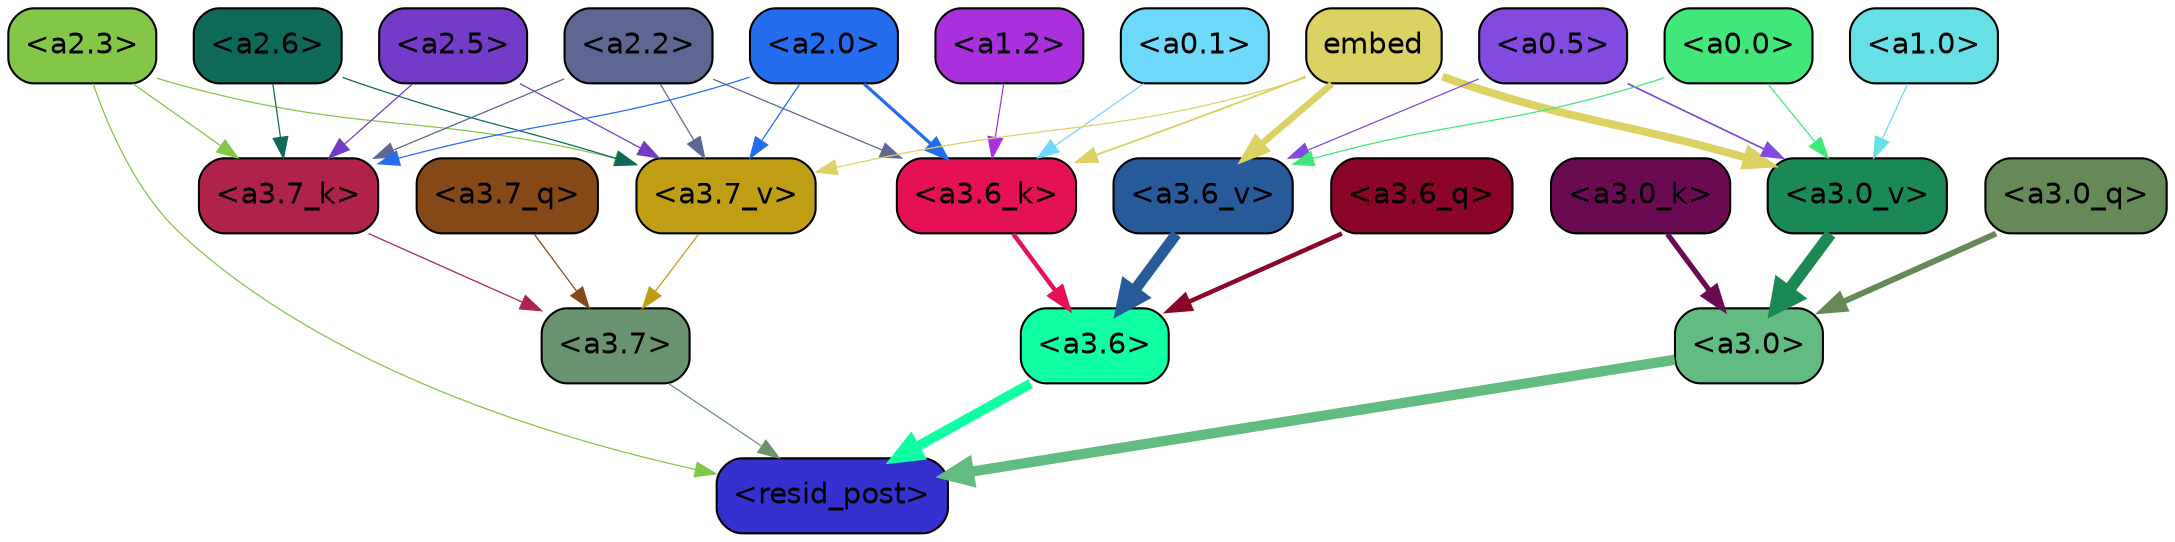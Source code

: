 strict digraph "" {
	graph [bgcolor=transparent,
		layout=dot,
		overlap=false,
		splines=true
	];
	"<a3.7>"	[color=black,
		fillcolor="#6a9370",
		fontname=Helvetica,
		shape=box,
		style="filled, rounded"];
	"<resid_post>"	[color=black,
		fillcolor="#3431ce",
		fontname=Helvetica,
		shape=box,
		style="filled, rounded"];
	"<a3.7>" -> "<resid_post>"	[color="#6a9370",
		penwidth=0.6];
	"<a3.6>"	[color=black,
		fillcolor="#11ffa3",
		fontname=Helvetica,
		shape=box,
		style="filled, rounded"];
	"<a3.6>" -> "<resid_post>"	[color="#11ffa3",
		penwidth=4.751592040061951];
	"<a3.0>"	[color=black,
		fillcolor="#62bc82",
		fontname=Helvetica,
		shape=box,
		style="filled, rounded"];
	"<a3.0>" -> "<resid_post>"	[color="#62bc82",
		penwidth=4.904066681861877];
	"<a2.3>"	[color=black,
		fillcolor="#84c748",
		fontname=Helvetica,
		shape=box,
		style="filled, rounded"];
	"<a2.3>" -> "<resid_post>"	[color="#84c748",
		penwidth=0.6];
	"<a3.7_k>"	[color=black,
		fillcolor="#af234a",
		fontname=Helvetica,
		shape=box,
		style="filled, rounded"];
	"<a2.3>" -> "<a3.7_k>"	[color="#84c748",
		penwidth=0.6069068089127541];
	"<a3.7_v>"	[color=black,
		fillcolor="#bf9e16",
		fontname=Helvetica,
		shape=box,
		style="filled, rounded"];
	"<a2.3>" -> "<a3.7_v>"	[color="#84c748",
		penwidth=0.6];
	"<a3.7_q>"	[color=black,
		fillcolor="#854918",
		fontname=Helvetica,
		shape=box,
		style="filled, rounded"];
	"<a3.7_q>" -> "<a3.7>"	[color="#854918",
		penwidth=0.6];
	"<a3.6_q>"	[color=black,
		fillcolor="#8a0527",
		fontname=Helvetica,
		shape=box,
		style="filled, rounded"];
	"<a3.6_q>" -> "<a3.6>"	[color="#8a0527",
		penwidth=2.160832464694977];
	"<a3.0_q>"	[color=black,
		fillcolor="#668958",
		fontname=Helvetica,
		shape=box,
		style="filled, rounded"];
	"<a3.0_q>" -> "<a3.0>"	[color="#668958",
		penwidth=2.870753765106201];
	"<a3.7_k>" -> "<a3.7>"	[color="#af234a",
		penwidth=0.6];
	"<a3.6_k>"	[color=black,
		fillcolor="#e41255",
		fontname=Helvetica,
		shape=box,
		style="filled, rounded"];
	"<a3.6_k>" -> "<a3.6>"	[color="#e41255",
		penwidth=2.13908451795578];
	"<a3.0_k>"	[color=black,
		fillcolor="#6a0a52",
		fontname=Helvetica,
		shape=box,
		style="filled, rounded"];
	"<a3.0_k>" -> "<a3.0>"	[color="#6a0a52",
		penwidth=2.520303964614868];
	"<a3.7_v>" -> "<a3.7>"	[color="#bf9e16",
		penwidth=0.6];
	"<a3.6_v>"	[color=black,
		fillcolor="#265a99",
		fontname=Helvetica,
		shape=box,
		style="filled, rounded"];
	"<a3.6_v>" -> "<a3.6>"	[color="#265a99",
		penwidth=5.297133803367615];
	"<a3.0_v>"	[color=black,
		fillcolor="#1a8956",
		fontname=Helvetica,
		shape=box,
		style="filled, rounded"];
	"<a3.0_v>" -> "<a3.0>"	[color="#1a8956",
		penwidth=5.680712580680847];
	"<a2.6>"	[color=black,
		fillcolor="#0e6959",
		fontname=Helvetica,
		shape=box,
		style="filled, rounded"];
	"<a2.6>" -> "<a3.7_k>"	[color="#0e6959",
		penwidth=0.6];
	"<a2.6>" -> "<a3.7_v>"	[color="#0e6959",
		penwidth=0.6];
	"<a2.5>"	[color=black,
		fillcolor="#743bc8",
		fontname=Helvetica,
		shape=box,
		style="filled, rounded"];
	"<a2.5>" -> "<a3.7_k>"	[color="#743bc8",
		penwidth=0.6];
	"<a2.5>" -> "<a3.7_v>"	[color="#743bc8",
		penwidth=0.6];
	"<a2.2>"	[color=black,
		fillcolor="#5e6692",
		fontname=Helvetica,
		shape=box,
		style="filled, rounded"];
	"<a2.2>" -> "<a3.7_k>"	[color="#5e6692",
		penwidth=0.6];
	"<a2.2>" -> "<a3.6_k>"	[color="#5e6692",
		penwidth=0.6];
	"<a2.2>" -> "<a3.7_v>"	[color="#5e6692",
		penwidth=0.6];
	"<a2.0>"	[color=black,
		fillcolor="#246def",
		fontname=Helvetica,
		shape=box,
		style="filled, rounded"];
	"<a2.0>" -> "<a3.7_k>"	[color="#246def",
		penwidth=0.6];
	"<a2.0>" -> "<a3.6_k>"	[color="#246def",
		penwidth=1.564806342124939];
	"<a2.0>" -> "<a3.7_v>"	[color="#246def",
		penwidth=0.6];
	"<a1.2>"	[color=black,
		fillcolor="#aa30de",
		fontname=Helvetica,
		shape=box,
		style="filled, rounded"];
	"<a1.2>" -> "<a3.6_k>"	[color="#aa30de",
		penwidth=0.6];
	"<a0.1>"	[color=black,
		fillcolor="#6ed9fa",
		fontname=Helvetica,
		shape=box,
		style="filled, rounded"];
	"<a0.1>" -> "<a3.6_k>"	[color="#6ed9fa",
		penwidth=0.6];
	embed	[color=black,
		fillcolor="#dcd163",
		fontname=Helvetica,
		shape=box,
		style="filled, rounded"];
	embed -> "<a3.6_k>"	[color="#dcd163",
		penwidth=0.8915999233722687];
	embed -> "<a3.7_v>"	[color="#dcd163",
		penwidth=0.6];
	embed -> "<a3.6_v>"	[color="#dcd163",
		penwidth=3.1840110421180725];
	embed -> "<a3.0_v>"	[color="#dcd163",
		penwidth=3.8132747188210487];
	"<a0.5>"	[color=black,
		fillcolor="#834ae0",
		fontname=Helvetica,
		shape=box,
		style="filled, rounded"];
	"<a0.5>" -> "<a3.6_v>"	[color="#834ae0",
		penwidth=0.6];
	"<a0.5>" -> "<a3.0_v>"	[color="#834ae0",
		penwidth=0.8331108838319778];
	"<a0.0>"	[color=black,
		fillcolor="#42e77a",
		fontname=Helvetica,
		shape=box,
		style="filled, rounded"];
	"<a0.0>" -> "<a3.6_v>"	[color="#42e77a",
		penwidth=0.6];
	"<a0.0>" -> "<a3.0_v>"	[color="#42e77a",
		penwidth=0.6];
	"<a1.0>"	[color=black,
		fillcolor="#66e0e4",
		fontname=Helvetica,
		shape=box,
		style="filled, rounded"];
	"<a1.0>" -> "<a3.0_v>"	[color="#66e0e4",
		penwidth=0.6];
}
